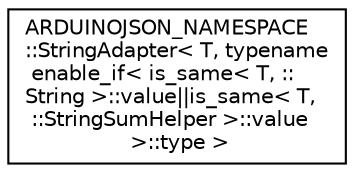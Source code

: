 digraph "Graphical Class Hierarchy"
{
 // LATEX_PDF_SIZE
  edge [fontname="Helvetica",fontsize="10",labelfontname="Helvetica",labelfontsize="10"];
  node [fontname="Helvetica",fontsize="10",shape=record];
  rankdir="LR";
  Node0 [label="ARDUINOJSON_NAMESPACE\l::StringAdapter\< T, typename\l enable_if\< is_same\< T, ::\lString \>::value\|\|is_same\< T,\l ::StringSumHelper \>::value\l \>::type \>",height=0.2,width=0.4,color="black", fillcolor="white", style="filled",URL="$structARDUINOJSON__NAMESPACE_1_1StringAdapter_3_01T_00_01typename_01enable__if_3_01is__same_3_01a514231ab56511be9afe52c0b8f154b8.html",tooltip=" "];
}
